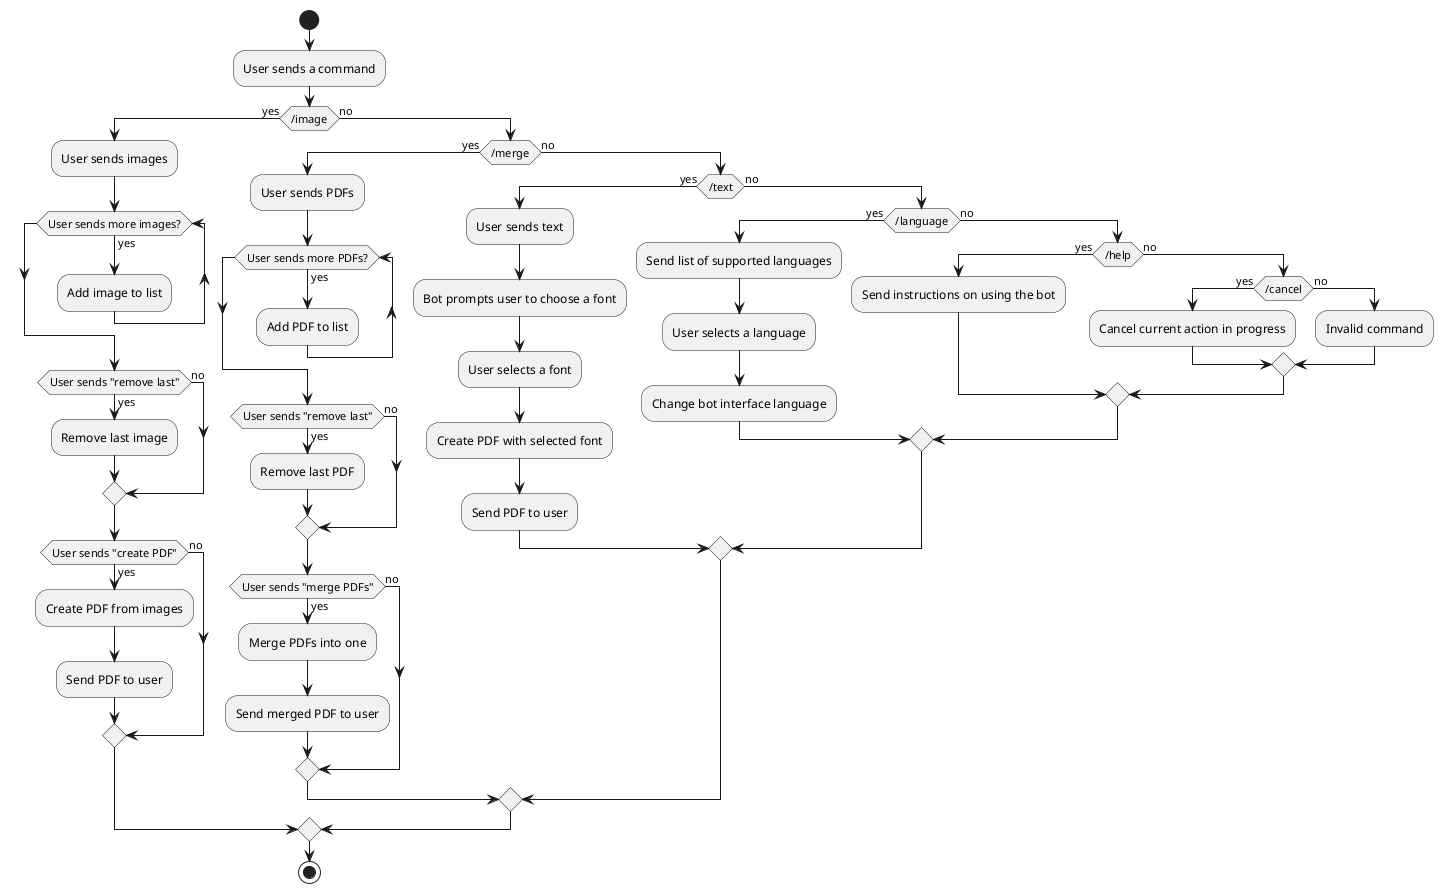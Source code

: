 @startuml
start

:User sends a command;

if (/image) then (yes)
    :User sends images;
    while (User sends more images?) is (yes)
        :Add image to list;
    endwhile
    if (User sends "remove last") then (yes)
        :Remove last image;
    else (no)
    endif
    if (User sends "create PDF") then (yes)
        :Create PDF from images;
        :Send PDF to user;
    else (no)
    endif
else (no)
    if (/merge) then (yes)
        :User sends PDFs;
        while (User sends more PDFs?) is (yes)
            :Add PDF to list;
        endwhile
        if (User sends "remove last") then (yes)
            :Remove last PDF;
        else (no)
        endif
        if (User sends "merge PDFs") then (yes)
            :Merge PDFs into one;
            :Send merged PDF to user;
        else (no)
        endif
    else (no)
        if (/text) then (yes)
            :User sends text;
            :Bot prompts user to choose a font;
            :User selects a font;
            :Create PDF with selected font;
            :Send PDF to user;
        else (no)
            if (/language) then (yes)
                :Send list of supported languages;
                :User selects a language;
                :Change bot interface language;
            else (no)
                if (/help) then (yes)
                    :Send instructions on using the bot;
                else (no)
                    if (/cancel) then (yes)
                        :Cancel current action in progress;
                    else (no)
                        :Invalid command;
                    endif
                endif
            endif
        endif
    endif
endif

stop
@enduml
